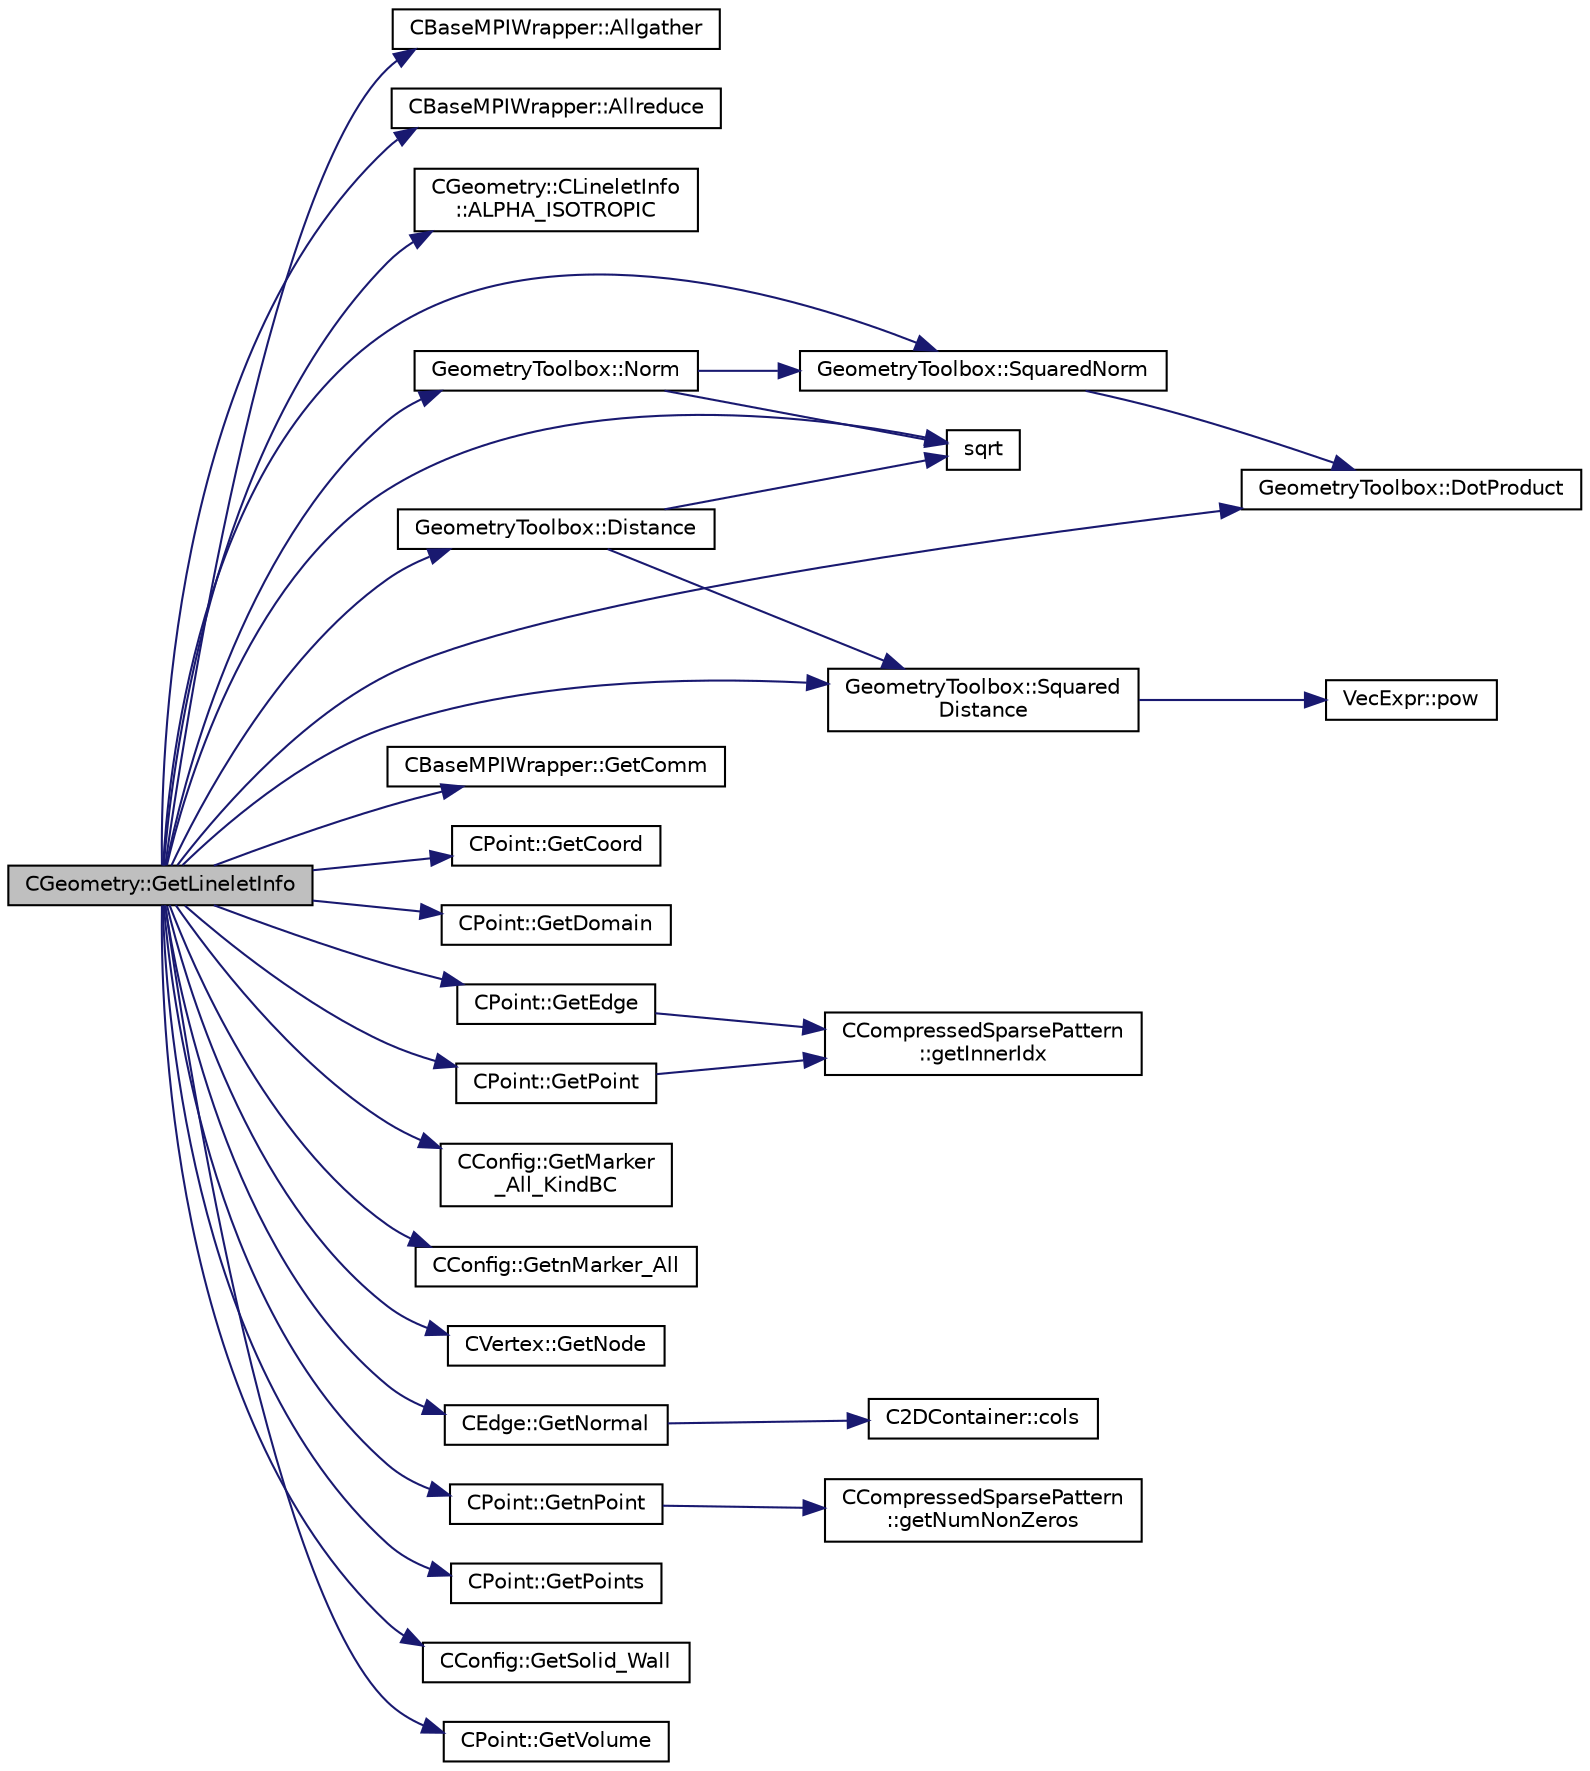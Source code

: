 digraph "CGeometry::GetLineletInfo"
{
 // LATEX_PDF_SIZE
  edge [fontname="Helvetica",fontsize="10",labelfontname="Helvetica",labelfontsize="10"];
  node [fontname="Helvetica",fontsize="10",shape=record];
  rankdir="LR";
  Node1 [label="CGeometry::GetLineletInfo",height=0.2,width=0.4,color="black", fillcolor="grey75", style="filled", fontcolor="black",tooltip="Get the linelet definition, this function computes the linelets if that has not been done yet."];
  Node1 -> Node2 [color="midnightblue",fontsize="10",style="solid",fontname="Helvetica"];
  Node2 [label="CBaseMPIWrapper::Allgather",height=0.2,width=0.4,color="black", fillcolor="white", style="filled",URL="$classCBaseMPIWrapper.html#a137ef06ade0c4f94d2a61f9b8817b6a7",tooltip=" "];
  Node1 -> Node3 [color="midnightblue",fontsize="10",style="solid",fontname="Helvetica"];
  Node3 [label="CBaseMPIWrapper::Allreduce",height=0.2,width=0.4,color="black", fillcolor="white", style="filled",URL="$classCBaseMPIWrapper.html#a381d4b3738c09d92ee1ae9f89715b541",tooltip=" "];
  Node1 -> Node4 [color="midnightblue",fontsize="10",style="solid",fontname="Helvetica"];
  Node4 [label="CGeometry::CLineletInfo\l::ALPHA_ISOTROPIC",height=0.2,width=0.4,color="black", fillcolor="white", style="filled",URL="$structCGeometry_1_1CLineletInfo.html#a26fecb0e577cca56a48849fe28756c14",tooltip="Detect isotropic mesh region."];
  Node1 -> Node5 [color="midnightblue",fontsize="10",style="solid",fontname="Helvetica"];
  Node5 [label="GeometryToolbox::Distance",height=0.2,width=0.4,color="black", fillcolor="white", style="filled",URL="$group__GeometryToolbox.html#ga600fb4ee993ae4c3b985082d51994881",tooltip=" "];
  Node5 -> Node6 [color="midnightblue",fontsize="10",style="solid",fontname="Helvetica"];
  Node6 [label="sqrt",height=0.2,width=0.4,color="black", fillcolor="white", style="filled",URL="$group__SIMD.html#ga54a1925ab40fb4249ea255072520de35",tooltip=" "];
  Node5 -> Node7 [color="midnightblue",fontsize="10",style="solid",fontname="Helvetica"];
  Node7 [label="GeometryToolbox::Squared\lDistance",height=0.2,width=0.4,color="black", fillcolor="white", style="filled",URL="$group__GeometryToolbox.html#ga3db86410486389a5cda59b3d0ab17f66",tooltip=" "];
  Node7 -> Node8 [color="midnightblue",fontsize="10",style="solid",fontname="Helvetica"];
  Node8 [label="VecExpr::pow",height=0.2,width=0.4,color="black", fillcolor="white", style="filled",URL="$group__VecExpr.html#ga7fb255e1f2a1773d3cc6ff7bee1aadd2",tooltip=" "];
  Node1 -> Node9 [color="midnightblue",fontsize="10",style="solid",fontname="Helvetica"];
  Node9 [label="GeometryToolbox::DotProduct",height=0.2,width=0.4,color="black", fillcolor="white", style="filled",URL="$group__GeometryToolbox.html#ga7ec3e1e20fab73dbf0159fe38492cc89",tooltip=" "];
  Node1 -> Node10 [color="midnightblue",fontsize="10",style="solid",fontname="Helvetica"];
  Node10 [label="CBaseMPIWrapper::GetComm",height=0.2,width=0.4,color="black", fillcolor="white", style="filled",URL="$classCBaseMPIWrapper.html#a8154391fc3522954802889d81d4ef5da",tooltip=" "];
  Node1 -> Node11 [color="midnightblue",fontsize="10",style="solid",fontname="Helvetica"];
  Node11 [label="CPoint::GetCoord",height=0.2,width=0.4,color="black", fillcolor="white", style="filled",URL="$classCPoint.html#ab16c29dd03911529cd73bf467c313179",tooltip="Get the coordinates dor the control volume."];
  Node1 -> Node12 [color="midnightblue",fontsize="10",style="solid",fontname="Helvetica"];
  Node12 [label="CPoint::GetDomain",height=0.2,width=0.4,color="black", fillcolor="white", style="filled",URL="$classCPoint.html#aa58a27b602e47ddcad22ae74a5c6bc81",tooltip="For parallel computation, its indicates if a point must be computed or not."];
  Node1 -> Node13 [color="midnightblue",fontsize="10",style="solid",fontname="Helvetica"];
  Node13 [label="CPoint::GetEdge",height=0.2,width=0.4,color="black", fillcolor="white", style="filled",URL="$classCPoint.html#a81ff0f12775a22eef9faa4a78810223a",tooltip="Get all the edges that compose the control volume."];
  Node13 -> Node14 [color="midnightblue",fontsize="10",style="solid",fontname="Helvetica"];
  Node14 [label="CCompressedSparsePattern\l::getInnerIdx",height=0.2,width=0.4,color="black", fillcolor="white", style="filled",URL="$classCCompressedSparsePattern.html#a8c4b5a2720a4ebb463c0d8152f052e4d",tooltip=" "];
  Node1 -> Node15 [color="midnightblue",fontsize="10",style="solid",fontname="Helvetica"];
  Node15 [label="CConfig::GetMarker\l_All_KindBC",height=0.2,width=0.4,color="black", fillcolor="white", style="filled",URL="$classCConfig.html#ae003cd8f406eaaa91849a774c9a20730",tooltip="Get the kind of boundary for each marker."];
  Node1 -> Node16 [color="midnightblue",fontsize="10",style="solid",fontname="Helvetica"];
  Node16 [label="CConfig::GetnMarker_All",height=0.2,width=0.4,color="black", fillcolor="white", style="filled",URL="$classCConfig.html#a459dee039e618d21a5d78db61c221240",tooltip="Get the total number of boundary markers of the local process including send/receive domains."];
  Node1 -> Node17 [color="midnightblue",fontsize="10",style="solid",fontname="Helvetica"];
  Node17 [label="CVertex::GetNode",height=0.2,width=0.4,color="black", fillcolor="white", style="filled",URL="$classCVertex.html#ad568da06e7191358d3a09a1bee71cdb5",tooltip="Get the node of the vertex."];
  Node1 -> Node18 [color="midnightblue",fontsize="10",style="solid",fontname="Helvetica"];
  Node18 [label="CEdge::GetNormal",height=0.2,width=0.4,color="black", fillcolor="white", style="filled",URL="$classCEdge.html#a4ace970590e47bd39ea5780c3e0e2037",tooltip="Copy the the normal vector of a face."];
  Node18 -> Node19 [color="midnightblue",fontsize="10",style="solid",fontname="Helvetica"];
  Node19 [label="C2DContainer::cols",height=0.2,width=0.4,color="black", fillcolor="white", style="filled",URL="$classC2DContainer.html#ab6d9161cd08887f034322ebcbc3deb12",tooltip=" "];
  Node1 -> Node20 [color="midnightblue",fontsize="10",style="solid",fontname="Helvetica"];
  Node20 [label="CPoint::GetnPoint",height=0.2,width=0.4,color="black", fillcolor="white", style="filled",URL="$classCPoint.html#accb93eb81c4e7e6c2605a7cd0d3c9cba",tooltip="Get the number of points that compose the control volume."];
  Node20 -> Node21 [color="midnightblue",fontsize="10",style="solid",fontname="Helvetica"];
  Node21 [label="CCompressedSparsePattern\l::getNumNonZeros",height=0.2,width=0.4,color="black", fillcolor="white", style="filled",URL="$classCCompressedSparsePattern.html#abbca9e2c2e9f3d3f568772f9edf0c0aa",tooltip=" "];
  Node1 -> Node22 [color="midnightblue",fontsize="10",style="solid",fontname="Helvetica"];
  Node22 [label="CPoint::GetPoint",height=0.2,width=0.4,color="black", fillcolor="white", style="filled",URL="$classCPoint.html#a7916494f3e23b9fd83e6a808b9d144e8",tooltip="Get all the points that compose the control volume."];
  Node22 -> Node14 [color="midnightblue",fontsize="10",style="solid",fontname="Helvetica"];
  Node1 -> Node23 [color="midnightblue",fontsize="10",style="solid",fontname="Helvetica"];
  Node23 [label="CPoint::GetPoints",height=0.2,width=0.4,color="black", fillcolor="white", style="filled",URL="$classCPoint.html#a9bc468188cd5bf36508e0aaf2ecb762f",tooltip="Get the entire point adjacency information in compressed format (CSR)."];
  Node1 -> Node24 [color="midnightblue",fontsize="10",style="solid",fontname="Helvetica"];
  Node24 [label="CConfig::GetSolid_Wall",height=0.2,width=0.4,color="black", fillcolor="white", style="filled",URL="$classCConfig.html#a1e07d3641838843be05ed58424d39f4f",tooltip="Determines whether a marker with index iMarker is a solid boundary."];
  Node1 -> Node25 [color="midnightblue",fontsize="10",style="solid",fontname="Helvetica"];
  Node25 [label="CPoint::GetVolume",height=0.2,width=0.4,color="black", fillcolor="white", style="filled",URL="$classCPoint.html#a35a504401472dfa76ef1187a5675414f",tooltip="Get area or volume of the control volume."];
  Node1 -> Node26 [color="midnightblue",fontsize="10",style="solid",fontname="Helvetica"];
  Node26 [label="GeometryToolbox::Norm",height=0.2,width=0.4,color="black", fillcolor="white", style="filled",URL="$group__GeometryToolbox.html#gad8b24e50333c9a8378f7abf18222f36a",tooltip=" "];
  Node26 -> Node6 [color="midnightblue",fontsize="10",style="solid",fontname="Helvetica"];
  Node26 -> Node27 [color="midnightblue",fontsize="10",style="solid",fontname="Helvetica"];
  Node27 [label="GeometryToolbox::SquaredNorm",height=0.2,width=0.4,color="black", fillcolor="white", style="filled",URL="$group__GeometryToolbox.html#ga98c9b9314cc6352c9bba49b8cfb4b056",tooltip=" "];
  Node27 -> Node9 [color="midnightblue",fontsize="10",style="solid",fontname="Helvetica"];
  Node1 -> Node6 [color="midnightblue",fontsize="10",style="solid",fontname="Helvetica"];
  Node1 -> Node7 [color="midnightblue",fontsize="10",style="solid",fontname="Helvetica"];
  Node1 -> Node27 [color="midnightblue",fontsize="10",style="solid",fontname="Helvetica"];
}
